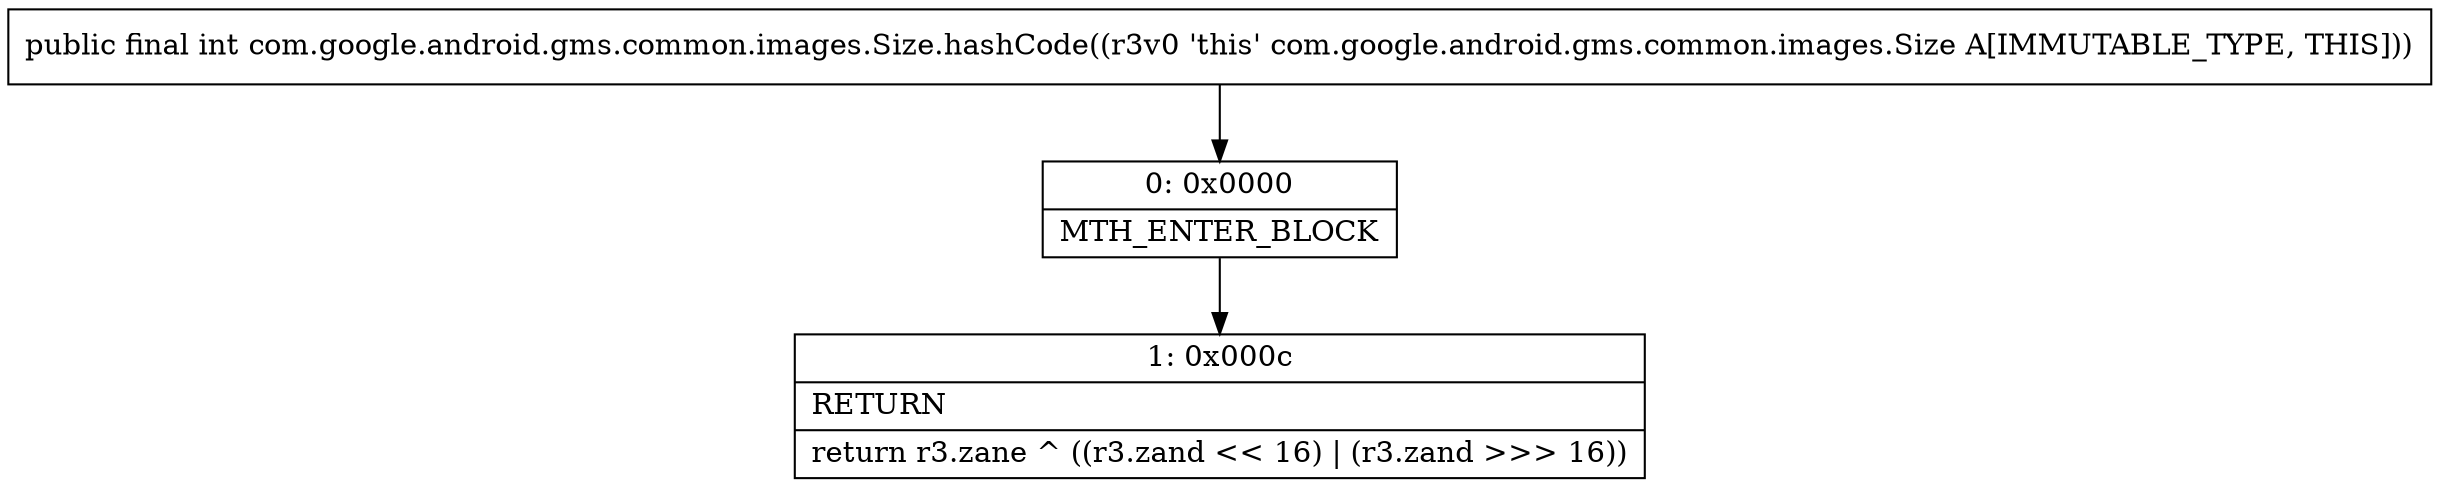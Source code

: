 digraph "CFG forcom.google.android.gms.common.images.Size.hashCode()I" {
Node_0 [shape=record,label="{0\:\ 0x0000|MTH_ENTER_BLOCK\l}"];
Node_1 [shape=record,label="{1\:\ 0x000c|RETURN\l|return r3.zane ^ ((r3.zand \<\< 16) \| (r3.zand \>\>\> 16))\l}"];
MethodNode[shape=record,label="{public final int com.google.android.gms.common.images.Size.hashCode((r3v0 'this' com.google.android.gms.common.images.Size A[IMMUTABLE_TYPE, THIS])) }"];
MethodNode -> Node_0;
Node_0 -> Node_1;
}

